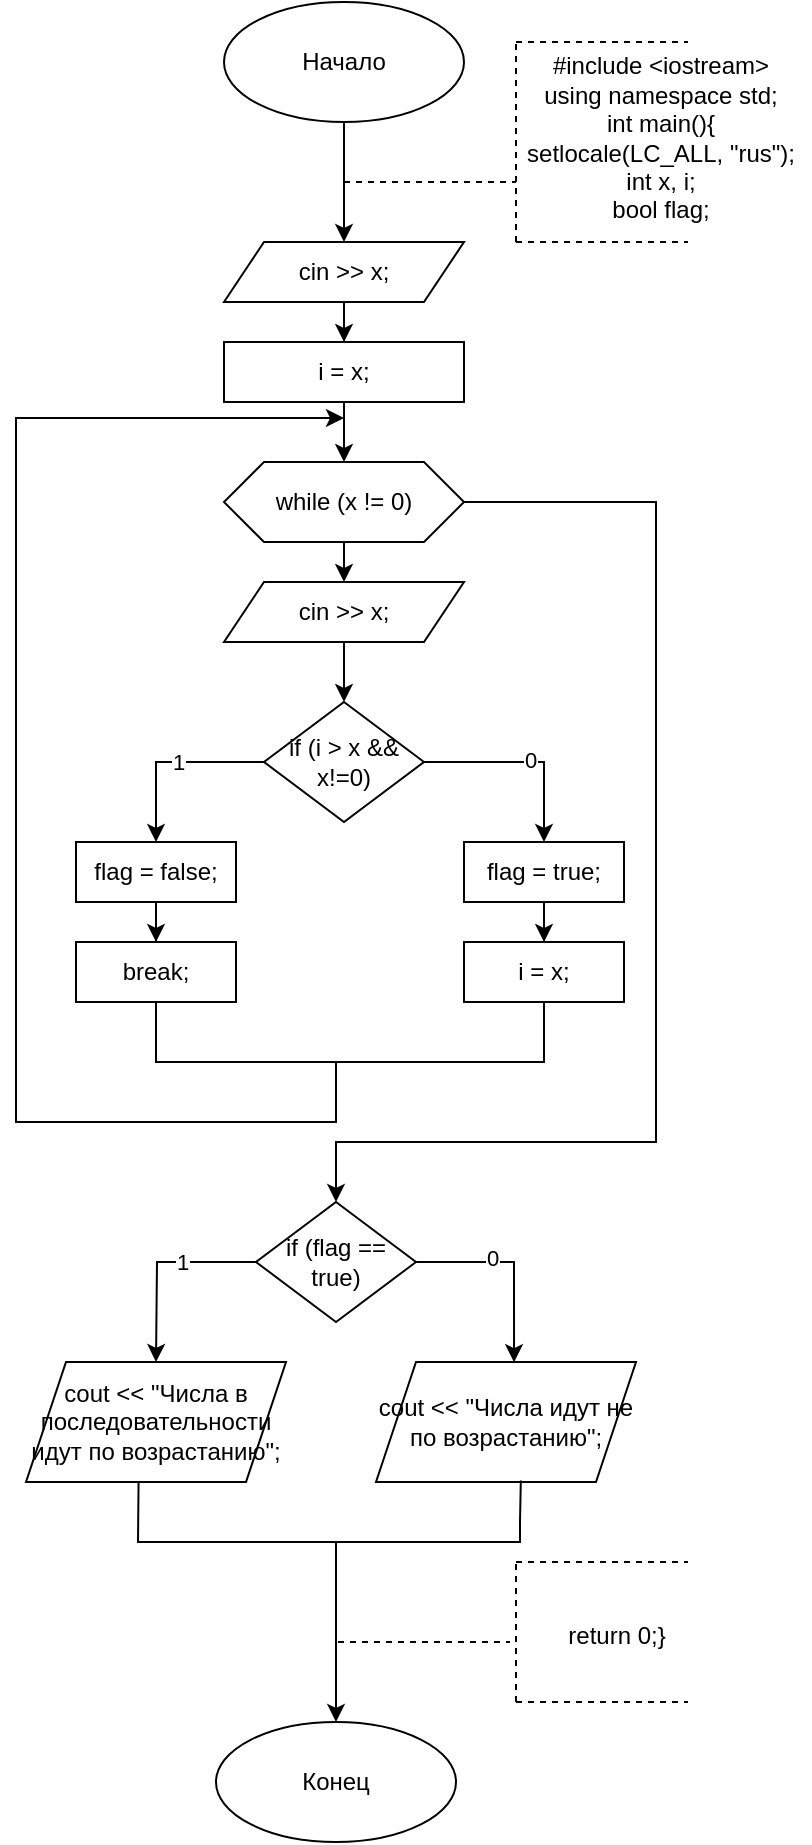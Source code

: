 <mxfile version="15.8.6" type="device"><diagram id="C5RBs43oDa-KdzZeNtuy" name="Page-1"><mxGraphModel dx="1422" dy="775" grid="1" gridSize="10" guides="1" tooltips="1" connect="1" arrows="1" fold="1" page="1" pageScale="1" pageWidth="827" pageHeight="1169" math="0" shadow="0"><root><mxCell id="WIyWlLk6GJQsqaUBKTNV-0"/><mxCell id="WIyWlLk6GJQsqaUBKTNV-1" parent="WIyWlLk6GJQsqaUBKTNV-0"/><mxCell id="vi80R-xQabIvyUyI0v83-2" value="" style="edgeStyle=orthogonalEdgeStyle;rounded=0;orthogonalLoop=1;jettySize=auto;html=1;" edge="1" parent="WIyWlLk6GJQsqaUBKTNV-1" source="vi80R-xQabIvyUyI0v83-0" target="vi80R-xQabIvyUyI0v83-1"><mxGeometry relative="1" as="geometry"/></mxCell><mxCell id="vi80R-xQabIvyUyI0v83-0" value="Начало" style="ellipse;whiteSpace=wrap;html=1;" vertex="1" parent="WIyWlLk6GJQsqaUBKTNV-1"><mxGeometry x="354" y="20" width="120" height="60" as="geometry"/></mxCell><mxCell id="vi80R-xQabIvyUyI0v83-9" value="" style="edgeStyle=orthogonalEdgeStyle;rounded=0;orthogonalLoop=1;jettySize=auto;html=1;" edge="1" parent="WIyWlLk6GJQsqaUBKTNV-1" source="vi80R-xQabIvyUyI0v83-1" target="vi80R-xQabIvyUyI0v83-8"><mxGeometry relative="1" as="geometry"/></mxCell><mxCell id="vi80R-xQabIvyUyI0v83-1" value="cin &amp;gt;&amp;gt; x;" style="shape=parallelogram;perimeter=parallelogramPerimeter;whiteSpace=wrap;html=1;fixedSize=1;" vertex="1" parent="WIyWlLk6GJQsqaUBKTNV-1"><mxGeometry x="354" y="140" width="120" height="30" as="geometry"/></mxCell><mxCell id="vi80R-xQabIvyUyI0v83-3" value="" style="endArrow=none;dashed=1;html=1;rounded=0;" edge="1" parent="WIyWlLk6GJQsqaUBKTNV-1"><mxGeometry width="50" height="50" relative="1" as="geometry"><mxPoint x="414" y="110" as="sourcePoint"/><mxPoint x="500" y="110" as="targetPoint"/></mxGeometry></mxCell><mxCell id="vi80R-xQabIvyUyI0v83-4" value="" style="endArrow=none;dashed=1;html=1;rounded=0;" edge="1" parent="WIyWlLk6GJQsqaUBKTNV-1"><mxGeometry width="50" height="50" relative="1" as="geometry"><mxPoint x="500" y="140" as="sourcePoint"/><mxPoint x="500" y="40" as="targetPoint"/></mxGeometry></mxCell><mxCell id="vi80R-xQabIvyUyI0v83-5" value="" style="endArrow=none;dashed=1;html=1;rounded=0;" edge="1" parent="WIyWlLk6GJQsqaUBKTNV-1"><mxGeometry width="50" height="50" relative="1" as="geometry"><mxPoint x="500" y="40" as="sourcePoint"/><mxPoint x="586" y="40" as="targetPoint"/><Array as="points"><mxPoint x="540" y="40"/></Array></mxGeometry></mxCell><mxCell id="vi80R-xQabIvyUyI0v83-6" value="" style="endArrow=none;dashed=1;html=1;rounded=0;" edge="1" parent="WIyWlLk6GJQsqaUBKTNV-1"><mxGeometry width="50" height="50" relative="1" as="geometry"><mxPoint x="500" y="140" as="sourcePoint"/><mxPoint x="586" y="140" as="targetPoint"/></mxGeometry></mxCell><mxCell id="vi80R-xQabIvyUyI0v83-7" value="&lt;div&gt;#include &amp;lt;iostream&amp;gt;&lt;/div&gt;&lt;div&gt;using namespace std;&lt;/div&gt;&lt;div&gt;int main()&lt;span&gt;{&lt;/span&gt;&lt;/div&gt;&lt;div&gt;&lt;span&gt;&#9;&lt;/span&gt;setlocale(LC_ALL, &quot;rus&quot;);&lt;/div&gt;&lt;div&gt;&lt;span&gt;&#9;&lt;/span&gt;int x, i;&lt;/div&gt;&lt;div&gt;&lt;span&gt;&#9;&lt;/span&gt;bool flag;&lt;/div&gt;" style="text;html=1;align=center;verticalAlign=middle;resizable=0;points=[];autosize=1;strokeColor=none;fillColor=none;" vertex="1" parent="WIyWlLk6GJQsqaUBKTNV-1"><mxGeometry x="497" y="43" width="150" height="90" as="geometry"/></mxCell><mxCell id="vi80R-xQabIvyUyI0v83-11" value="" style="edgeStyle=orthogonalEdgeStyle;rounded=0;orthogonalLoop=1;jettySize=auto;html=1;" edge="1" parent="WIyWlLk6GJQsqaUBKTNV-1" source="vi80R-xQabIvyUyI0v83-8" target="vi80R-xQabIvyUyI0v83-10"><mxGeometry relative="1" as="geometry"/></mxCell><mxCell id="vi80R-xQabIvyUyI0v83-8" value="i = x;" style="whiteSpace=wrap;html=1;" vertex="1" parent="WIyWlLk6GJQsqaUBKTNV-1"><mxGeometry x="354" y="190" width="120" height="30" as="geometry"/></mxCell><mxCell id="vi80R-xQabIvyUyI0v83-13" value="" style="edgeStyle=orthogonalEdgeStyle;rounded=0;orthogonalLoop=1;jettySize=auto;html=1;" edge="1" parent="WIyWlLk6GJQsqaUBKTNV-1" source="vi80R-xQabIvyUyI0v83-10"><mxGeometry relative="1" as="geometry"><mxPoint x="414" y="310" as="targetPoint"/></mxGeometry></mxCell><mxCell id="vi80R-xQabIvyUyI0v83-34" style="edgeStyle=orthogonalEdgeStyle;rounded=0;orthogonalLoop=1;jettySize=auto;html=1;exitX=1;exitY=0.5;exitDx=0;exitDy=0;entryX=0.5;entryY=0;entryDx=0;entryDy=0;" edge="1" parent="WIyWlLk6GJQsqaUBKTNV-1" source="vi80R-xQabIvyUyI0v83-10" target="vi80R-xQabIvyUyI0v83-35"><mxGeometry relative="1" as="geometry"><mxPoint x="410" y="670.571" as="targetPoint"/><Array as="points"><mxPoint x="570" y="270"/><mxPoint x="570" y="590"/><mxPoint x="410" y="590"/></Array></mxGeometry></mxCell><mxCell id="vi80R-xQabIvyUyI0v83-10" value="while (x != 0)" style="shape=hexagon;perimeter=hexagonPerimeter2;whiteSpace=wrap;html=1;fixedSize=1;" vertex="1" parent="WIyWlLk6GJQsqaUBKTNV-1"><mxGeometry x="354" y="250" width="120" height="40" as="geometry"/></mxCell><mxCell id="vi80R-xQabIvyUyI0v83-16" value="" style="edgeStyle=orthogonalEdgeStyle;rounded=0;orthogonalLoop=1;jettySize=auto;html=1;" edge="1" parent="WIyWlLk6GJQsqaUBKTNV-1" source="vi80R-xQabIvyUyI0v83-14" target="vi80R-xQabIvyUyI0v83-15"><mxGeometry relative="1" as="geometry"/></mxCell><mxCell id="vi80R-xQabIvyUyI0v83-14" value="cin &amp;gt;&amp;gt; x;" style="shape=parallelogram;perimeter=parallelogramPerimeter;whiteSpace=wrap;html=1;fixedSize=1;" vertex="1" parent="WIyWlLk6GJQsqaUBKTNV-1"><mxGeometry x="354" y="310" width="120" height="30" as="geometry"/></mxCell><mxCell id="vi80R-xQabIvyUyI0v83-18" value="" style="edgeStyle=orthogonalEdgeStyle;rounded=0;orthogonalLoop=1;jettySize=auto;html=1;" edge="1" parent="WIyWlLk6GJQsqaUBKTNV-1" source="vi80R-xQabIvyUyI0v83-15" target="vi80R-xQabIvyUyI0v83-17"><mxGeometry relative="1" as="geometry"/></mxCell><mxCell id="vi80R-xQabIvyUyI0v83-19" value="1" style="edgeLabel;html=1;align=center;verticalAlign=middle;resizable=0;points=[];" vertex="1" connectable="0" parent="vi80R-xQabIvyUyI0v83-18"><mxGeometry x="-0.077" relative="1" as="geometry"><mxPoint as="offset"/></mxGeometry></mxCell><mxCell id="vi80R-xQabIvyUyI0v83-21" value="" style="edgeStyle=orthogonalEdgeStyle;rounded=0;orthogonalLoop=1;jettySize=auto;html=1;entryX=0.5;entryY=0;entryDx=0;entryDy=0;" edge="1" parent="WIyWlLk6GJQsqaUBKTNV-1" source="vi80R-xQabIvyUyI0v83-15" target="vi80R-xQabIvyUyI0v83-22"><mxGeometry relative="1" as="geometry"><mxPoint x="540.0" y="440" as="targetPoint"/></mxGeometry></mxCell><mxCell id="vi80R-xQabIvyUyI0v83-23" value="0" style="edgeLabel;html=1;align=center;verticalAlign=middle;resizable=0;points=[];" vertex="1" connectable="0" parent="vi80R-xQabIvyUyI0v83-21"><mxGeometry x="0.056" y="1" relative="1" as="geometry"><mxPoint as="offset"/></mxGeometry></mxCell><mxCell id="vi80R-xQabIvyUyI0v83-15" value="if (i &amp;gt; x &amp;amp;&amp;amp; x!=0)" style="rhombus;whiteSpace=wrap;html=1;" vertex="1" parent="WIyWlLk6GJQsqaUBKTNV-1"><mxGeometry x="374" y="370" width="80" height="60" as="geometry"/></mxCell><mxCell id="vi80R-xQabIvyUyI0v83-25" value="" style="edgeStyle=orthogonalEdgeStyle;rounded=0;orthogonalLoop=1;jettySize=auto;html=1;" edge="1" parent="WIyWlLk6GJQsqaUBKTNV-1" source="vi80R-xQabIvyUyI0v83-17" target="vi80R-xQabIvyUyI0v83-24"><mxGeometry relative="1" as="geometry"/></mxCell><mxCell id="vi80R-xQabIvyUyI0v83-17" value="flag = false;" style="whiteSpace=wrap;html=1;" vertex="1" parent="WIyWlLk6GJQsqaUBKTNV-1"><mxGeometry x="280" y="440" width="80" height="30" as="geometry"/></mxCell><mxCell id="vi80R-xQabIvyUyI0v83-27" value="" style="edgeStyle=orthogonalEdgeStyle;rounded=0;orthogonalLoop=1;jettySize=auto;html=1;" edge="1" parent="WIyWlLk6GJQsqaUBKTNV-1" source="vi80R-xQabIvyUyI0v83-22" target="vi80R-xQabIvyUyI0v83-26"><mxGeometry relative="1" as="geometry"/></mxCell><mxCell id="vi80R-xQabIvyUyI0v83-22" value="flag = true;" style="whiteSpace=wrap;html=1;" vertex="1" parent="WIyWlLk6GJQsqaUBKTNV-1"><mxGeometry x="474" y="440" width="80" height="30" as="geometry"/></mxCell><mxCell id="vi80R-xQabIvyUyI0v83-24" value="&lt;span&gt;break;&lt;/span&gt;" style="whiteSpace=wrap;html=1;" vertex="1" parent="WIyWlLk6GJQsqaUBKTNV-1"><mxGeometry x="280" y="490" width="80" height="30" as="geometry"/></mxCell><mxCell id="vi80R-xQabIvyUyI0v83-26" value="i = x;" style="whiteSpace=wrap;html=1;" vertex="1" parent="WIyWlLk6GJQsqaUBKTNV-1"><mxGeometry x="474" y="490" width="80" height="30" as="geometry"/></mxCell><mxCell id="vi80R-xQabIvyUyI0v83-29" value="" style="endArrow=none;html=1;rounded=0;exitX=0.5;exitY=1;exitDx=0;exitDy=0;" edge="1" parent="WIyWlLk6GJQsqaUBKTNV-1" source="vi80R-xQabIvyUyI0v83-24"><mxGeometry width="50" height="50" relative="1" as="geometry"><mxPoint x="470" y="540" as="sourcePoint"/><mxPoint x="410" y="550" as="targetPoint"/><Array as="points"><mxPoint x="320" y="550"/></Array></mxGeometry></mxCell><mxCell id="vi80R-xQabIvyUyI0v83-30" value="" style="endArrow=none;html=1;rounded=0;entryX=0.5;entryY=1;entryDx=0;entryDy=0;" edge="1" parent="WIyWlLk6GJQsqaUBKTNV-1" target="vi80R-xQabIvyUyI0v83-26"><mxGeometry width="50" height="50" relative="1" as="geometry"><mxPoint x="410" y="550" as="sourcePoint"/><mxPoint x="520" y="490" as="targetPoint"/><Array as="points"><mxPoint x="514" y="550"/></Array></mxGeometry></mxCell><mxCell id="vi80R-xQabIvyUyI0v83-33" value="" style="endArrow=classic;html=1;rounded=0;" edge="1" parent="WIyWlLk6GJQsqaUBKTNV-1"><mxGeometry width="50" height="50" relative="1" as="geometry"><mxPoint x="410" y="550" as="sourcePoint"/><mxPoint x="414" y="228" as="targetPoint"/><Array as="points"><mxPoint x="410" y="580"/><mxPoint x="250" y="580"/><mxPoint x="250" y="228"/></Array></mxGeometry></mxCell><mxCell id="vi80R-xQabIvyUyI0v83-36" style="edgeStyle=orthogonalEdgeStyle;rounded=0;orthogonalLoop=1;jettySize=auto;html=1;" edge="1" parent="WIyWlLk6GJQsqaUBKTNV-1" source="vi80R-xQabIvyUyI0v83-35"><mxGeometry relative="1" as="geometry"><mxPoint x="320" y="700" as="targetPoint"/></mxGeometry></mxCell><mxCell id="vi80R-xQabIvyUyI0v83-38" value="1" style="edgeLabel;html=1;align=center;verticalAlign=middle;resizable=0;points=[];" vertex="1" connectable="0" parent="vi80R-xQabIvyUyI0v83-36"><mxGeometry x="-0.242" relative="1" as="geometry"><mxPoint as="offset"/></mxGeometry></mxCell><mxCell id="vi80R-xQabIvyUyI0v83-39" style="edgeStyle=orthogonalEdgeStyle;rounded=0;orthogonalLoop=1;jettySize=auto;html=1;entryX=0.531;entryY=0.002;entryDx=0;entryDy=0;entryPerimeter=0;exitX=1;exitY=0.5;exitDx=0;exitDy=0;" edge="1" parent="WIyWlLk6GJQsqaUBKTNV-1" source="vi80R-xQabIvyUyI0v83-35" target="vi80R-xQabIvyUyI0v83-40"><mxGeometry relative="1" as="geometry"><mxPoint x="500" y="710" as="targetPoint"/></mxGeometry></mxCell><mxCell id="vi80R-xQabIvyUyI0v83-41" value="0" style="edgeLabel;html=1;align=center;verticalAlign=middle;resizable=0;points=[];" vertex="1" connectable="0" parent="vi80R-xQabIvyUyI0v83-39"><mxGeometry x="-0.23" y="2" relative="1" as="geometry"><mxPoint as="offset"/></mxGeometry></mxCell><mxCell id="vi80R-xQabIvyUyI0v83-35" value="if (flag == true)" style="rhombus;whiteSpace=wrap;html=1;" vertex="1" parent="WIyWlLk6GJQsqaUBKTNV-1"><mxGeometry x="370" y="620" width="80" height="60" as="geometry"/></mxCell><mxCell id="vi80R-xQabIvyUyI0v83-37" value="cout &amp;lt;&amp;lt; &quot;Числа в последовательности идут по возрастанию&quot;;" style="shape=parallelogram;perimeter=parallelogramPerimeter;whiteSpace=wrap;html=1;fixedSize=1;" vertex="1" parent="WIyWlLk6GJQsqaUBKTNV-1"><mxGeometry x="255" y="700" width="130" height="60" as="geometry"/></mxCell><mxCell id="vi80R-xQabIvyUyI0v83-40" value="cout &lt;&lt; &quot;Числа идут не по возрастанию&quot;;" style="shape=parallelogram;perimeter=parallelogramPerimeter;whiteSpace=wrap;html=1;fixedSize=1;" vertex="1" parent="WIyWlLk6GJQsqaUBKTNV-1"><mxGeometry x="430" y="700" width="130" height="60" as="geometry"/></mxCell><mxCell id="vi80R-xQabIvyUyI0v83-42" value="" style="endArrow=none;html=1;rounded=0;exitX=0.433;exitY=0.992;exitDx=0;exitDy=0;exitPerimeter=0;" edge="1" parent="WIyWlLk6GJQsqaUBKTNV-1" source="vi80R-xQabIvyUyI0v83-37"><mxGeometry width="50" height="50" relative="1" as="geometry"><mxPoint x="480" y="780" as="sourcePoint"/><mxPoint x="400" y="790" as="targetPoint"/><Array as="points"><mxPoint x="311" y="790"/></Array></mxGeometry></mxCell><mxCell id="vi80R-xQabIvyUyI0v83-43" value="" style="endArrow=none;html=1;rounded=0;entryX=0.557;entryY=0.988;entryDx=0;entryDy=0;entryPerimeter=0;" edge="1" parent="WIyWlLk6GJQsqaUBKTNV-1" target="vi80R-xQabIvyUyI0v83-40"><mxGeometry width="50" height="50" relative="1" as="geometry"><mxPoint x="400" y="790" as="sourcePoint"/><mxPoint x="530" y="730" as="targetPoint"/><Array as="points"><mxPoint x="502" y="790"/><mxPoint x="502" y="780"/></Array></mxGeometry></mxCell><mxCell id="vi80R-xQabIvyUyI0v83-44" value="" style="endArrow=classic;html=1;rounded=0;" edge="1" parent="WIyWlLk6GJQsqaUBKTNV-1" target="vi80R-xQabIvyUyI0v83-45"><mxGeometry width="50" height="50" relative="1" as="geometry"><mxPoint x="410" y="790" as="sourcePoint"/><mxPoint x="410" y="840" as="targetPoint"/></mxGeometry></mxCell><mxCell id="vi80R-xQabIvyUyI0v83-45" value="Конец" style="ellipse;whiteSpace=wrap;html=1;" vertex="1" parent="WIyWlLk6GJQsqaUBKTNV-1"><mxGeometry x="350" y="880" width="120" height="60" as="geometry"/></mxCell><mxCell id="vi80R-xQabIvyUyI0v83-48" value="" style="endArrow=none;dashed=1;html=1;rounded=0;" edge="1" parent="WIyWlLk6GJQsqaUBKTNV-1"><mxGeometry width="50" height="50" relative="1" as="geometry"><mxPoint x="411" y="840" as="sourcePoint"/><mxPoint x="497" y="840" as="targetPoint"/></mxGeometry></mxCell><mxCell id="vi80R-xQabIvyUyI0v83-49" value="" style="endArrow=none;dashed=1;html=1;rounded=0;" edge="1" parent="WIyWlLk6GJQsqaUBKTNV-1"><mxGeometry width="50" height="50" relative="1" as="geometry"><mxPoint x="500" y="800" as="sourcePoint"/><mxPoint x="586" y="800" as="targetPoint"/></mxGeometry></mxCell><mxCell id="vi80R-xQabIvyUyI0v83-50" value="" style="endArrow=none;dashed=1;html=1;rounded=0;" edge="1" parent="WIyWlLk6GJQsqaUBKTNV-1"><mxGeometry width="50" height="50" relative="1" as="geometry"><mxPoint x="500" y="870" as="sourcePoint"/><mxPoint x="500" y="800" as="targetPoint"/></mxGeometry></mxCell><mxCell id="vi80R-xQabIvyUyI0v83-51" value="" style="endArrow=none;dashed=1;html=1;rounded=0;" edge="1" parent="WIyWlLk6GJQsqaUBKTNV-1"><mxGeometry width="50" height="50" relative="1" as="geometry"><mxPoint x="500" y="870" as="sourcePoint"/><mxPoint x="586" y="870" as="targetPoint"/></mxGeometry></mxCell><mxCell id="vi80R-xQabIvyUyI0v83-52" value="return 0;}" style="text;html=1;align=center;verticalAlign=middle;resizable=0;points=[];autosize=1;strokeColor=none;fillColor=none;" vertex="1" parent="WIyWlLk6GJQsqaUBKTNV-1"><mxGeometry x="520" y="827" width="60" height="20" as="geometry"/></mxCell></root></mxGraphModel></diagram></mxfile>